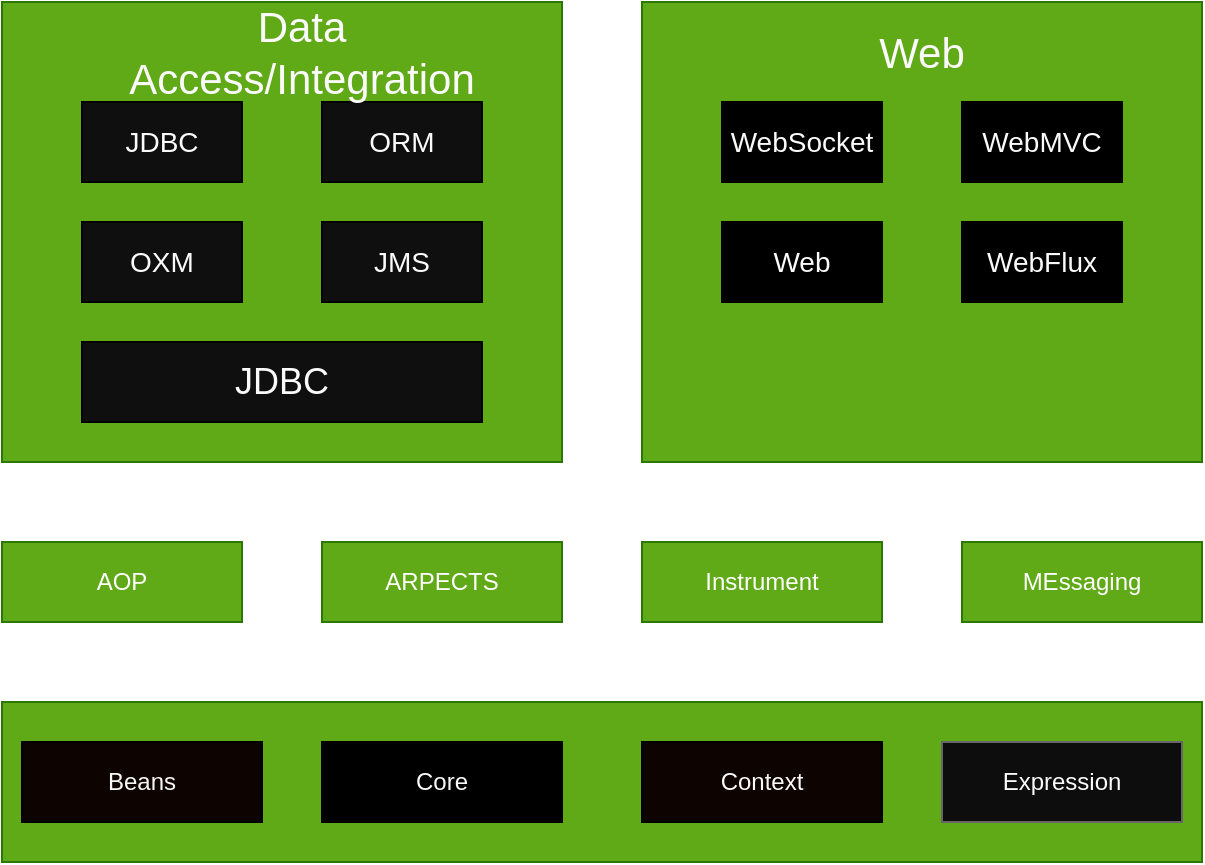 <mxfile version="18.1.3" type="github"><diagram id="_GOXOu3om3fmvYS6Yyvp" name="Page-1"><mxGraphModel dx="824" dy="451" grid="1" gridSize="10" guides="1" tooltips="1" connect="1" arrows="1" fold="1" page="1" pageScale="1" pageWidth="827" pageHeight="1169" math="0" shadow="0"><root><mxCell id="0"/><mxCell id="1" parent="0"/><mxCell id="NPMfTUDJARbUpHMxPDbk-1" value="" style="rounded=0;whiteSpace=wrap;html=1;fillColor=#60a917;strokeColor=#2D7600;fontColor=#ffffff;" vertex="1" parent="1"><mxGeometry x="80" y="280" width="280" height="230" as="geometry"/></mxCell><mxCell id="NPMfTUDJARbUpHMxPDbk-4" value="" style="rounded=0;whiteSpace=wrap;html=1;fillColor=#0F0F0F;fontSize=14;" vertex="1" parent="1"><mxGeometry x="120" y="330" width="80" height="40" as="geometry"/></mxCell><mxCell id="NPMfTUDJARbUpHMxPDbk-6" value="" style="rounded=0;whiteSpace=wrap;html=1;fillColor=#0F0F0F;fontSize=14;" vertex="1" parent="1"><mxGeometry x="240" y="330" width="80" height="40" as="geometry"/></mxCell><mxCell id="NPMfTUDJARbUpHMxPDbk-13" value="" style="rounded=0;whiteSpace=wrap;html=1;fillColor=#0F0F0F;fontSize=14;" vertex="1" parent="1"><mxGeometry x="240" y="390" width="80" height="40" as="geometry"/></mxCell><mxCell id="NPMfTUDJARbUpHMxPDbk-14" value="" style="rounded=0;whiteSpace=wrap;html=1;fillColor=#0F0F0F;fontSize=14;" vertex="1" parent="1"><mxGeometry x="120" y="390" width="80" height="40" as="geometry"/></mxCell><mxCell id="NPMfTUDJARbUpHMxPDbk-15" value="" style="rounded=0;whiteSpace=wrap;html=1;fillColor=#0F0F0F;" vertex="1" parent="1"><mxGeometry x="120" y="450" width="200" height="40" as="geometry"/></mxCell><mxCell id="NPMfTUDJARbUpHMxPDbk-16" value="" style="rounded=0;whiteSpace=wrap;html=1;fillColor=#60a917;fontColor=#ffffff;strokeColor=#2D7600;" vertex="1" parent="1"><mxGeometry x="400" y="280" width="280" height="230" as="geometry"/></mxCell><mxCell id="NPMfTUDJARbUpHMxPDbk-17" value="" style="rounded=0;whiteSpace=wrap;html=1;fillColor=#000000;fontSize=14;" vertex="1" parent="1"><mxGeometry x="440" y="330" width="80" height="40" as="geometry"/></mxCell><mxCell id="NPMfTUDJARbUpHMxPDbk-18" value="" style="rounded=0;whiteSpace=wrap;html=1;fillColor=#000000;fontSize=14;" vertex="1" parent="1"><mxGeometry x="560" y="330" width="80" height="40" as="geometry"/></mxCell><mxCell id="NPMfTUDJARbUpHMxPDbk-19" value="" style="rounded=0;whiteSpace=wrap;html=1;fillColor=#000000;fontSize=14;" vertex="1" parent="1"><mxGeometry x="560" y="390" width="80" height="40" as="geometry"/></mxCell><mxCell id="NPMfTUDJARbUpHMxPDbk-20" value="" style="rounded=0;whiteSpace=wrap;html=1;fillColor=#000000;fontSize=14;" vertex="1" parent="1"><mxGeometry x="440" y="390" width="80" height="40" as="geometry"/></mxCell><mxCell id="NPMfTUDJARbUpHMxPDbk-22" value="Instrument" style="rounded=0;whiteSpace=wrap;html=1;fillColor=#60a917;fontColor=#ffffff;strokeColor=#2D7600;" vertex="1" parent="1"><mxGeometry x="400" y="550" width="120" height="40" as="geometry"/></mxCell><mxCell id="NPMfTUDJARbUpHMxPDbk-23" value="MEssaging" style="rounded=0;whiteSpace=wrap;html=1;fillColor=#60a917;fontColor=#ffffff;strokeColor=#2D7600;" vertex="1" parent="1"><mxGeometry x="560" y="550" width="120" height="40" as="geometry"/></mxCell><mxCell id="NPMfTUDJARbUpHMxPDbk-24" value="ARPECTS" style="rounded=0;whiteSpace=wrap;html=1;fillColor=#60a917;fontColor=#ffffff;strokeColor=#2D7600;" vertex="1" parent="1"><mxGeometry x="240" y="550" width="120" height="40" as="geometry"/></mxCell><mxCell id="NPMfTUDJARbUpHMxPDbk-25" value="AOP" style="rounded=0;whiteSpace=wrap;html=1;fillColor=#60a917;fontColor=#ffffff;strokeColor=#2D7600;" vertex="1" parent="1"><mxGeometry x="80" y="550" width="120" height="40" as="geometry"/></mxCell><mxCell id="NPMfTUDJARbUpHMxPDbk-26" value="" style="rounded=0;whiteSpace=wrap;html=1;fillColor=#60a917;fontColor=#ffffff;strokeColor=#2D7600;" vertex="1" parent="1"><mxGeometry x="80" y="630" width="600" height="80" as="geometry"/></mxCell><mxCell id="NPMfTUDJARbUpHMxPDbk-28" value="Context" style="rounded=0;whiteSpace=wrap;html=1;fillColor=#0D0300;fontColor=#FAFAFA;strokeColor=default;" vertex="1" parent="1"><mxGeometry x="400" y="650" width="120" height="40" as="geometry"/></mxCell><mxCell id="NPMfTUDJARbUpHMxPDbk-29" value="Expression" style="rounded=0;whiteSpace=wrap;html=1;fillColor=#0D0D0D;fontColor=#FAFAFA;strokeColor=#666666;" vertex="1" parent="1"><mxGeometry x="550" y="650" width="120" height="40" as="geometry"/></mxCell><mxCell id="NPMfTUDJARbUpHMxPDbk-30" value="Core" style="rounded=0;whiteSpace=wrap;html=1;fillColor=#000000;fontColor=#FAFAFA;strokeColor=default;" vertex="1" parent="1"><mxGeometry x="240" y="650" width="120" height="40" as="geometry"/></mxCell><mxCell id="NPMfTUDJARbUpHMxPDbk-31" value="Beans" style="rounded=0;whiteSpace=wrap;html=1;fillColor=#0D0300;fontColor=#F7F7F7;strokeColor=default;" vertex="1" parent="1"><mxGeometry x="90" y="650" width="120" height="40" as="geometry"/></mxCell><mxCell id="NPMfTUDJARbUpHMxPDbk-32" style="edgeStyle=orthogonalEdgeStyle;rounded=0;orthogonalLoop=1;jettySize=auto;html=1;exitX=0.5;exitY=1;exitDx=0;exitDy=0;fillColor=#fa6800;strokeColor=default;fontColor=#FAFAFA;" edge="1" parent="1" source="NPMfTUDJARbUpHMxPDbk-28" target="NPMfTUDJARbUpHMxPDbk-28"><mxGeometry relative="1" as="geometry"/></mxCell><mxCell id="NPMfTUDJARbUpHMxPDbk-34" value="&lt;font style=&quot;font-size: 21px;&quot;&gt;Data&lt;br&gt;Access/Integration&lt;br&gt;&lt;/font&gt;" style="text;html=1;strokeColor=none;fillColor=none;align=center;verticalAlign=middle;whiteSpace=wrap;rounded=0;fontColor=#FAFAFA;" vertex="1" parent="1"><mxGeometry x="200" y="290" width="60" height="30" as="geometry"/></mxCell><mxCell id="NPMfTUDJARbUpHMxPDbk-36" value="&lt;font style=&quot;font-size: 21px;&quot;&gt;Web&lt;br&gt;&lt;/font&gt;" style="text;html=1;strokeColor=none;fillColor=none;align=center;verticalAlign=middle;whiteSpace=wrap;rounded=0;fontColor=#FAFAFA;" vertex="1" parent="1"><mxGeometry x="510" y="290" width="60" height="30" as="geometry"/></mxCell><mxCell id="NPMfTUDJARbUpHMxPDbk-37" value="JDBC" style="text;html=1;strokeColor=none;fillColor=none;align=center;verticalAlign=middle;whiteSpace=wrap;rounded=0;fontSize=14;fontColor=#FAFAFA;" vertex="1" parent="1"><mxGeometry x="130" y="335" width="60" height="30" as="geometry"/></mxCell><mxCell id="NPMfTUDJARbUpHMxPDbk-38" value="ORM" style="text;html=1;strokeColor=none;fillColor=none;align=center;verticalAlign=middle;whiteSpace=wrap;rounded=0;fontSize=14;fontColor=#FAFAFA;" vertex="1" parent="1"><mxGeometry x="250" y="335" width="60" height="30" as="geometry"/></mxCell><mxCell id="NPMfTUDJARbUpHMxPDbk-39" value="JMS" style="text;html=1;strokeColor=none;fillColor=none;align=center;verticalAlign=middle;whiteSpace=wrap;rounded=0;fontSize=14;fontColor=#FAFAFA;" vertex="1" parent="1"><mxGeometry x="250" y="395" width="60" height="30" as="geometry"/></mxCell><mxCell id="NPMfTUDJARbUpHMxPDbk-40" value="OXM" style="text;html=1;strokeColor=none;fillColor=none;align=center;verticalAlign=middle;whiteSpace=wrap;rounded=0;fontSize=14;fontColor=#FAFAFA;" vertex="1" parent="1"><mxGeometry x="130" y="395" width="60" height="30" as="geometry"/></mxCell><mxCell id="NPMfTUDJARbUpHMxPDbk-41" value="JDBC" style="text;html=1;strokeColor=none;fillColor=none;align=center;verticalAlign=middle;whiteSpace=wrap;rounded=0;fontSize=18;fontColor=#FAFAFA;" vertex="1" parent="1"><mxGeometry x="190" y="455" width="60" height="30" as="geometry"/></mxCell><mxCell id="NPMfTUDJARbUpHMxPDbk-42" value="WebSocket" style="text;html=1;strokeColor=none;fillColor=none;align=center;verticalAlign=middle;whiteSpace=wrap;rounded=0;fontSize=14;fontColor=#FAFAFA;" vertex="1" parent="1"><mxGeometry x="450" y="335" width="60" height="30" as="geometry"/></mxCell><mxCell id="NPMfTUDJARbUpHMxPDbk-43" value="WebMVC" style="text;html=1;strokeColor=none;fillColor=none;align=center;verticalAlign=middle;whiteSpace=wrap;rounded=0;fontSize=14;fontColor=#FAFAFA;" vertex="1" parent="1"><mxGeometry x="570" y="335" width="60" height="30" as="geometry"/></mxCell><mxCell id="NPMfTUDJARbUpHMxPDbk-44" value="Web" style="text;html=1;strokeColor=none;fillColor=none;align=center;verticalAlign=middle;whiteSpace=wrap;rounded=0;fontSize=14;fontColor=#FAFAFA;" vertex="1" parent="1"><mxGeometry x="450" y="395" width="60" height="30" as="geometry"/></mxCell><mxCell id="NPMfTUDJARbUpHMxPDbk-45" value="WebFlux" style="text;html=1;strokeColor=none;fillColor=none;align=center;verticalAlign=middle;whiteSpace=wrap;rounded=0;fontSize=14;fontColor=#FAFAFA;" vertex="1" parent="1"><mxGeometry x="570" y="395" width="60" height="30" as="geometry"/></mxCell></root></mxGraphModel></diagram></mxfile>